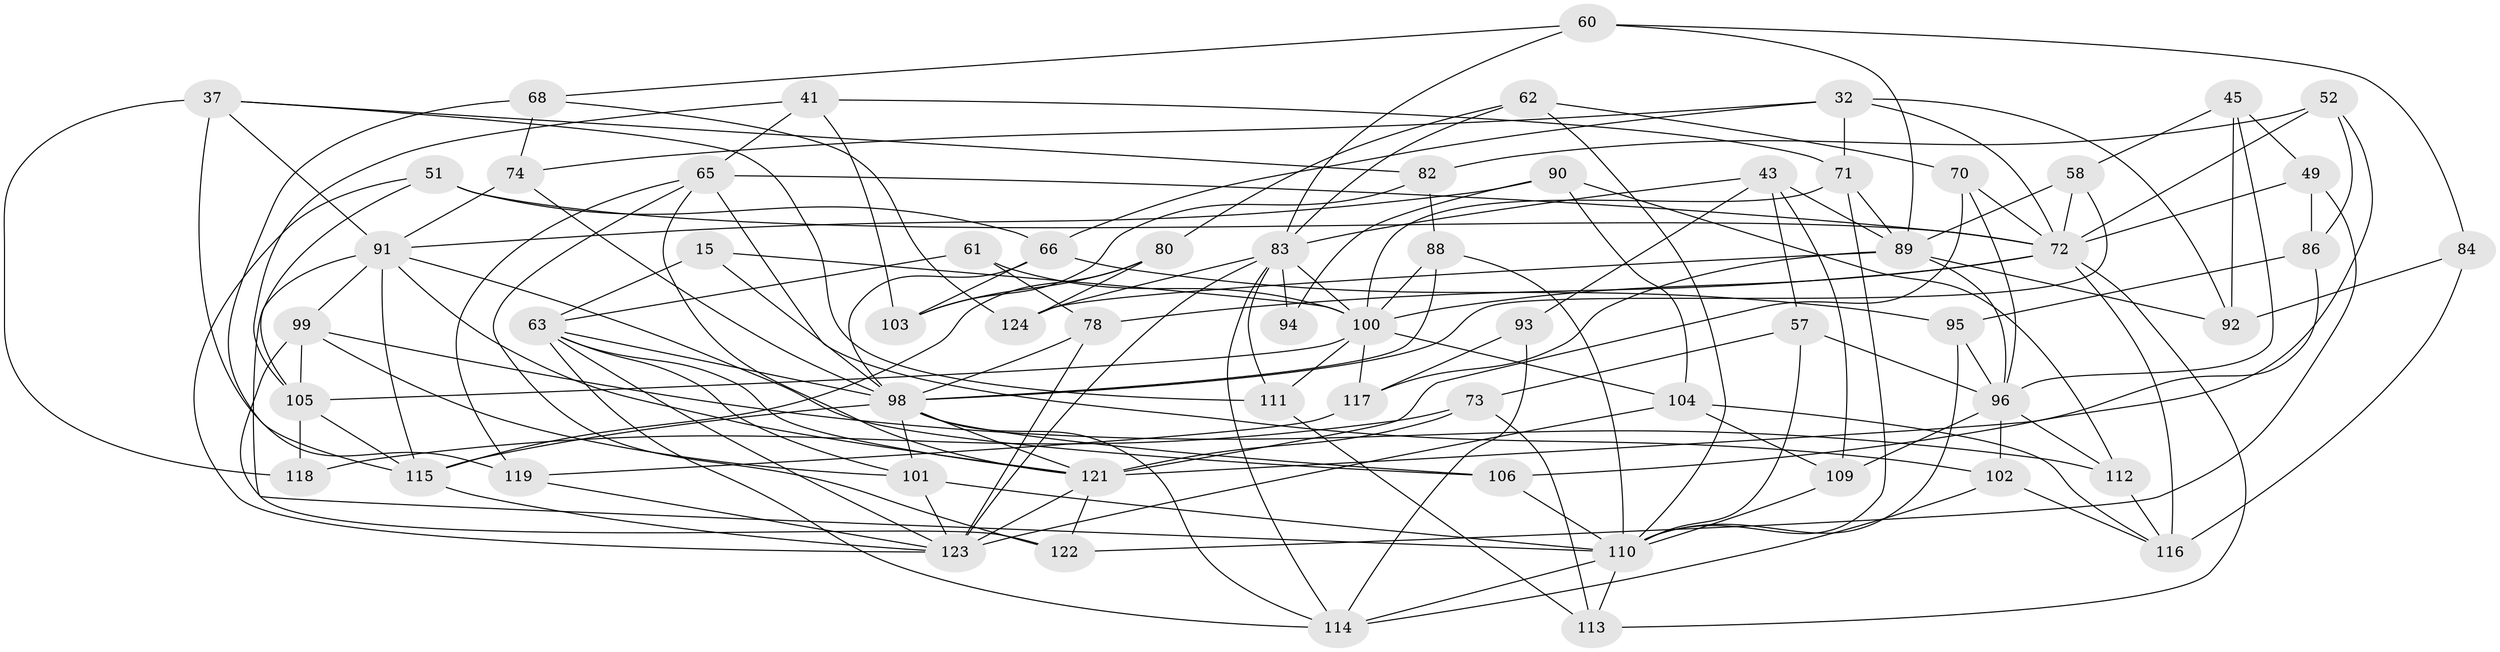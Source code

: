 // original degree distribution, {4: 1.0}
// Generated by graph-tools (version 1.1) at 2025/57/03/09/25 04:57:28]
// undirected, 62 vertices, 158 edges
graph export_dot {
graph [start="1"]
  node [color=gray90,style=filled];
  15;
  32 [super="+8"];
  37 [super="+24"];
  41;
  43 [super="+30"];
  45;
  49;
  51 [super="+2"];
  52;
  57;
  58;
  60;
  61;
  62;
  63 [super="+33+56"];
  65 [super="+38"];
  66 [super="+54"];
  68;
  70;
  71 [super="+69"];
  72 [super="+12+16+26+34"];
  73;
  74 [super="+46"];
  78;
  80;
  82;
  83 [super="+40+35"];
  84;
  86;
  88;
  89 [super="+4+77"];
  90;
  91 [super="+67"];
  92;
  93;
  94;
  95;
  96 [super="+20+76"];
  98 [super="+31+79"];
  99 [super="+85"];
  100 [super="+1+21+55+39"];
  101 [super="+53+42"];
  102;
  103;
  104 [super="+23"];
  105 [super="+17+75+50"];
  106;
  109;
  110 [super="+97"];
  111;
  112;
  113;
  114 [super="+64"];
  115 [super="+25+87+59"];
  116 [super="+19"];
  117;
  118;
  119;
  121 [super="+3+11+120"];
  122;
  123 [super="+108+107"];
  124;
  15 -- 63 [weight=2];
  15 -- 100;
  15 -- 98;
  32 -- 66;
  32 -- 74;
  32 -- 92;
  32 -- 71 [weight=2];
  32 -- 72;
  37 -- 118 [weight=2];
  37 -- 82;
  37 -- 119;
  37 -- 111;
  37 -- 91;
  41 -- 103;
  41 -- 65;
  41 -- 71;
  41 -- 105;
  43 -- 57;
  43 -- 93 [weight=2];
  43 -- 89;
  43 -- 109;
  43 -- 83;
  45 -- 58;
  45 -- 96;
  45 -- 49;
  45 -- 92;
  49 -- 86;
  49 -- 122;
  49 -- 72;
  51 -- 66 [weight=2];
  51 -- 72;
  51 -- 105 [weight=2];
  51 -- 123;
  52 -- 82;
  52 -- 86;
  52 -- 121;
  52 -- 72;
  57 -- 73;
  57 -- 96;
  57 -- 110;
  58 -- 89;
  58 -- 72;
  58 -- 98;
  60 -- 84;
  60 -- 68;
  60 -- 89;
  60 -- 83;
  61 -- 78;
  61 -- 63 [weight=2];
  61 -- 100;
  62 -- 80;
  62 -- 70;
  62 -- 83;
  62 -- 110;
  63 -- 114 [weight=2];
  63 -- 121 [weight=2];
  63 -- 123 [weight=2];
  63 -- 98;
  63 -- 101;
  65 -- 102;
  65 -- 122;
  65 -- 72;
  65 -- 121;
  65 -- 119;
  66 -- 103;
  66 -- 95;
  66 -- 98;
  68 -- 124;
  68 -- 115;
  68 -- 74;
  70 -- 96;
  70 -- 72;
  70 -- 121;
  71 -- 100;
  71 -- 89;
  71 -- 110;
  72 -- 116;
  72 -- 78;
  72 -- 113;
  72 -- 100 [weight=2];
  73 -- 118;
  73 -- 113;
  73 -- 121;
  74 -- 91 [weight=2];
  74 -- 98 [weight=2];
  78 -- 123;
  78 -- 98;
  80 -- 103;
  80 -- 124;
  80 -- 115;
  82 -- 103;
  82 -- 88;
  83 -- 123 [weight=2];
  83 -- 94 [weight=3];
  83 -- 114;
  83 -- 111;
  83 -- 124;
  83 -- 100;
  84 -- 116 [weight=2];
  84 -- 92;
  86 -- 106;
  86 -- 95;
  88 -- 98;
  88 -- 100;
  88 -- 110;
  89 -- 117;
  89 -- 92;
  89 -- 124;
  89 -- 96;
  90 -- 91;
  90 -- 112;
  90 -- 94;
  90 -- 104;
  91 -- 110;
  91 -- 115 [weight=2];
  91 -- 99;
  91 -- 121;
  91 -- 106;
  93 -- 117;
  93 -- 114;
  95 -- 96;
  95 -- 110;
  96 -- 112;
  96 -- 102;
  96 -- 109;
  98 -- 115 [weight=3];
  98 -- 101 [weight=2];
  98 -- 106;
  98 -- 114;
  98 -- 121;
  99 -- 122;
  99 -- 112;
  99 -- 105 [weight=2];
  99 -- 101;
  100 -- 117;
  100 -- 105 [weight=2];
  100 -- 111;
  100 -- 104;
  101 -- 110 [weight=3];
  101 -- 123;
  102 -- 116;
  102 -- 114;
  104 -- 109;
  104 -- 123 [weight=2];
  104 -- 116;
  105 -- 118;
  105 -- 115 [weight=2];
  106 -- 110;
  109 -- 110;
  110 -- 113;
  110 -- 114 [weight=2];
  111 -- 113;
  112 -- 116;
  115 -- 123;
  117 -- 119;
  119 -- 123;
  121 -- 122;
  121 -- 123;
}
